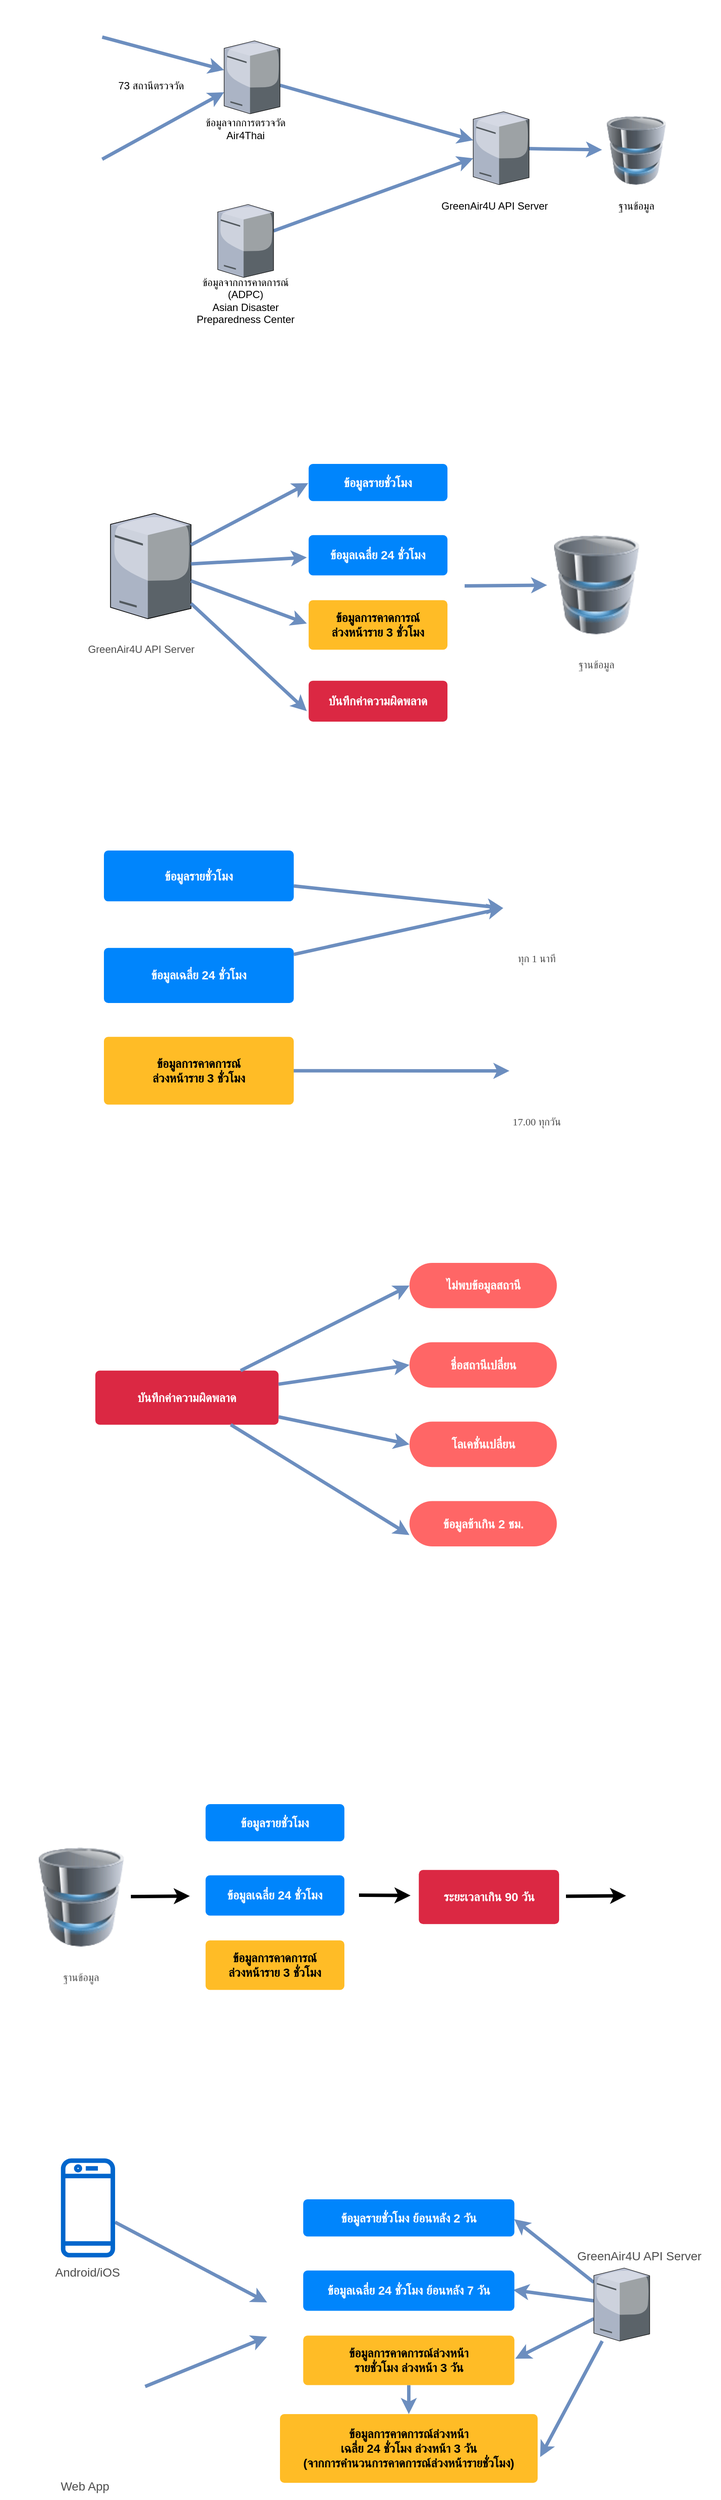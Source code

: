 <mxfile version="14.2.9" type="github">
  <diagram id="zh3HE5Sqc07CFCUgCEnf" name="Page-1">
    <mxGraphModel dx="992" dy="588" grid="1" gridSize="10" guides="1" tooltips="1" connect="1" arrows="1" fold="1" page="1" pageScale="1" pageWidth="850" pageHeight="1100" math="0" shadow="0">
      <root>
        <mxCell id="0" />
        <mxCell id="1" parent="0" />
        <mxCell id="6Dhc2FxLfwsOcZCqTkwx-10" style="orthogonalLoop=1;jettySize=auto;html=1;fillColor=#dae8fc;strokeColor=#6c8ebf;strokeWidth=4;rounded=0;" edge="1" parent="1" source="6Dhc2FxLfwsOcZCqTkwx-2">
          <mxGeometry relative="1" as="geometry">
            <mxPoint x="260" y="171.486" as="targetPoint" />
          </mxGeometry>
        </mxCell>
        <mxCell id="6Dhc2FxLfwsOcZCqTkwx-2" value="" style="shape=image;html=1;verticalAlign=top;verticalLabelPosition=bottom;labelBackgroundColor=#ffffff;imageAspect=0;aspect=fixed;image=https://cdn2.iconfinder.com/data/icons/public-services-filledoutline/64/PARKING_METER-transportation-urban-city-128.png" vertex="1" parent="1">
          <mxGeometry x="50" y="90" width="68" height="68" as="geometry" />
        </mxCell>
        <mxCell id="6Dhc2FxLfwsOcZCqTkwx-11" style="edgeStyle=none;orthogonalLoop=1;jettySize=auto;html=1;fillColor=#dae8fc;strokeColor=#6c8ebf;strokeWidth=4;rounded=0;" edge="1" parent="1" source="6Dhc2FxLfwsOcZCqTkwx-3">
          <mxGeometry relative="1" as="geometry">
            <mxPoint x="260" y="197.332" as="targetPoint" />
          </mxGeometry>
        </mxCell>
        <mxCell id="6Dhc2FxLfwsOcZCqTkwx-3" value="" style="shape=image;html=1;verticalAlign=top;verticalLabelPosition=bottom;labelBackgroundColor=#ffffff;imageAspect=0;aspect=fixed;image=https://cdn2.iconfinder.com/data/icons/public-services-filledoutline/64/PARKING_METER-transportation-urban-city-128.png" vertex="1" parent="1">
          <mxGeometry x="50" y="260" width="68" height="68" as="geometry" />
        </mxCell>
        <mxCell id="6Dhc2FxLfwsOcZCqTkwx-6" value="" style="shape=image;html=1;verticalAlign=top;verticalLabelPosition=bottom;labelBackgroundColor=#ffffff;imageAspect=0;aspect=fixed;image=https://cdn4.iconfinder.com/data/icons/essential-app-2/16/record-round-circle-dot-128.png" vertex="1" parent="1">
          <mxGeometry x="79" y="175" width="10" height="10" as="geometry" />
        </mxCell>
        <mxCell id="6Dhc2FxLfwsOcZCqTkwx-7" value="" style="shape=image;html=1;verticalAlign=top;verticalLabelPosition=bottom;labelBackgroundColor=#ffffff;imageAspect=0;aspect=fixed;image=https://cdn4.iconfinder.com/data/icons/essential-app-2/16/record-round-circle-dot-128.png" vertex="1" parent="1">
          <mxGeometry x="79" y="200" width="10" height="10" as="geometry" />
        </mxCell>
        <mxCell id="6Dhc2FxLfwsOcZCqTkwx-8" value="" style="shape=image;html=1;verticalAlign=top;verticalLabelPosition=bottom;labelBackgroundColor=#ffffff;imageAspect=0;aspect=fixed;image=https://cdn4.iconfinder.com/data/icons/essential-app-2/16/record-round-circle-dot-128.png" vertex="1" parent="1">
          <mxGeometry x="79" y="230" width="10" height="10" as="geometry" />
        </mxCell>
        <mxCell id="6Dhc2FxLfwsOcZCqTkwx-12" value="73 สถานีตรวจวัด" style="text;html=1;strokeColor=none;fillColor=none;align=center;verticalAlign=middle;whiteSpace=wrap;rounded=0;" vertex="1" parent="1">
          <mxGeometry x="130" y="175" width="90" height="30" as="geometry" />
        </mxCell>
        <mxCell id="6Dhc2FxLfwsOcZCqTkwx-13" value="ข้อมูลจากการตรวจวัด&lt;br&gt;Air4Thai" style="text;html=1;strokeColor=none;fillColor=none;align=center;verticalAlign=middle;whiteSpace=wrap;rounded=0;" vertex="1" parent="1">
          <mxGeometry x="220" y="230" width="130" height="20" as="geometry" />
        </mxCell>
        <mxCell id="6Dhc2FxLfwsOcZCqTkwx-15" value="ข้อมูลจากการคาดการณ์&lt;br&gt;(ADPC)&lt;br&gt;&lt;span style=&quot;font-family: &amp;#34;arial&amp;#34; , &amp;#34;helvetica neue&amp;#34; , &amp;#34;helvetica&amp;#34; , sans-serif ; background-color: rgb(255 , 255 , 255)&quot;&gt;Asian Disaster Preparedness Center&lt;/span&gt;" style="text;html=1;strokeColor=none;fillColor=none;align=center;verticalAlign=middle;whiteSpace=wrap;rounded=0;" vertex="1" parent="1">
          <mxGeometry x="220" y="430" width="130" height="20" as="geometry" />
        </mxCell>
        <mxCell id="6Dhc2FxLfwsOcZCqTkwx-21" style="edgeStyle=none;rounded=0;orthogonalLoop=1;jettySize=auto;html=1;strokeWidth=4;fillColor=#dae8fc;strokeColor=#6c8ebf;" edge="1" parent="1" source="6Dhc2FxLfwsOcZCqTkwx-16" target="6Dhc2FxLfwsOcZCqTkwx-18">
          <mxGeometry relative="1" as="geometry" />
        </mxCell>
        <mxCell id="6Dhc2FxLfwsOcZCqTkwx-16" value="" style="verticalLabelPosition=bottom;aspect=fixed;html=1;verticalAlign=top;strokeColor=none;align=center;outlineConnect=0;shape=mxgraph.citrix.license_server;" vertex="1" parent="1">
          <mxGeometry x="260" y="137.5" width="65" height="85" as="geometry" />
        </mxCell>
        <mxCell id="6Dhc2FxLfwsOcZCqTkwx-22" style="edgeStyle=none;rounded=0;orthogonalLoop=1;jettySize=auto;html=1;strokeWidth=4;fillColor=#dae8fc;strokeColor=#6c8ebf;" edge="1" parent="1" source="6Dhc2FxLfwsOcZCqTkwx-17" target="6Dhc2FxLfwsOcZCqTkwx-18">
          <mxGeometry relative="1" as="geometry" />
        </mxCell>
        <mxCell id="6Dhc2FxLfwsOcZCqTkwx-17" value="" style="verticalLabelPosition=bottom;aspect=fixed;html=1;verticalAlign=top;strokeColor=none;align=center;outlineConnect=0;shape=mxgraph.citrix.license_server;" vertex="1" parent="1">
          <mxGeometry x="252.5" y="328" width="65" height="85" as="geometry" />
        </mxCell>
        <mxCell id="6Dhc2FxLfwsOcZCqTkwx-23" style="edgeStyle=none;rounded=0;orthogonalLoop=1;jettySize=auto;html=1;strokeWidth=4;fillColor=#dae8fc;strokeColor=#6c8ebf;" edge="1" parent="1" source="6Dhc2FxLfwsOcZCqTkwx-18" target="6Dhc2FxLfwsOcZCqTkwx-20">
          <mxGeometry relative="1" as="geometry" />
        </mxCell>
        <mxCell id="6Dhc2FxLfwsOcZCqTkwx-18" value="" style="verticalLabelPosition=bottom;aspect=fixed;html=1;verticalAlign=top;strokeColor=none;align=center;outlineConnect=0;shape=mxgraph.citrix.license_server;" vertex="1" parent="1">
          <mxGeometry x="550" y="220" width="65" height="85" as="geometry" />
        </mxCell>
        <mxCell id="6Dhc2FxLfwsOcZCqTkwx-19" value="GreenAir4U API Server" style="text;html=1;strokeColor=none;fillColor=none;align=center;verticalAlign=middle;whiteSpace=wrap;rounded=0;" vertex="1" parent="1">
          <mxGeometry x="510" y="320" width="130" height="20" as="geometry" />
        </mxCell>
        <mxCell id="6Dhc2FxLfwsOcZCqTkwx-20" value="" style="image;html=1;image=img/lib/clip_art/computers/Database_128x128.png" vertex="1" parent="1">
          <mxGeometry x="700" y="225" width="80" height="80" as="geometry" />
        </mxCell>
        <mxCell id="6Dhc2FxLfwsOcZCqTkwx-24" value="ฐานข้อมูล" style="text;html=1;strokeColor=none;fillColor=none;align=center;verticalAlign=middle;whiteSpace=wrap;rounded=0;" vertex="1" parent="1">
          <mxGeometry x="675" y="320" width="130" height="20" as="geometry" />
        </mxCell>
        <mxCell id="6Dhc2FxLfwsOcZCqTkwx-43" value="" style="group;fontFamily=Verdana;" vertex="1" connectable="0" parent="1">
          <mxGeometry x="70" y="630" width="764.19" height="362" as="geometry" />
        </mxCell>
        <mxCell id="6Dhc2FxLfwsOcZCqTkwx-26" value="" style="verticalLabelPosition=bottom;aspect=fixed;html=1;verticalAlign=top;strokeColor=none;align=center;outlineConnect=0;shape=mxgraph.citrix.license_server;" vertex="1" parent="6Dhc2FxLfwsOcZCqTkwx-43">
          <mxGeometry x="57.675" y="57.674" width="93.721" height="122.558" as="geometry" />
        </mxCell>
        <mxCell id="6Dhc2FxLfwsOcZCqTkwx-27" value="&lt;font color=&quot;#4d4d4d&quot;&gt;GreenAir4U API Server&lt;/font&gt;" style="text;html=1;strokeColor=none;fillColor=none;align=center;verticalAlign=middle;whiteSpace=wrap;rounded=0;" vertex="1" parent="6Dhc2FxLfwsOcZCqTkwx-43">
          <mxGeometry y="201.86" width="187.443" height="28.837" as="geometry" />
        </mxCell>
        <mxCell id="6Dhc2FxLfwsOcZCqTkwx-30" value="ข้อมูลรายชั่วโมง" style="html=1;shadow=0;dashed=0;shape=mxgraph.bootstrap.rrect;rSize=5;strokeColor=none;strokeWidth=1;fillColor=#0085FC;fontColor=#FFFFFF;whiteSpace=wrap;align=center;verticalAlign=middle;spacingLeft=0;fontStyle=1;fontSize=14;spacing=5;" vertex="1" parent="6Dhc2FxLfwsOcZCqTkwx-43">
          <mxGeometry x="288.37" width="161.63" height="43.26" as="geometry" />
        </mxCell>
        <mxCell id="6Dhc2FxLfwsOcZCqTkwx-38" style="edgeStyle=none;rounded=0;orthogonalLoop=1;jettySize=auto;html=1;entryX=-0.003;entryY=0.517;entryDx=0;entryDy=0;entryPerimeter=0;strokeWidth=4;fillColor=#dae8fc;strokeColor=#6c8ebf;" edge="1" parent="6Dhc2FxLfwsOcZCqTkwx-43" source="6Dhc2FxLfwsOcZCqTkwx-26" target="6Dhc2FxLfwsOcZCqTkwx-30">
          <mxGeometry relative="1" as="geometry" />
        </mxCell>
        <mxCell id="6Dhc2FxLfwsOcZCqTkwx-31" value="" style="image;html=1;image=img/lib/clip_art/computers/Database_128x128.png" vertex="1" parent="6Dhc2FxLfwsOcZCqTkwx-43">
          <mxGeometry x="566.044" y="82.907" width="115.349" height="115.349" as="geometry" />
        </mxCell>
        <mxCell id="6Dhc2FxLfwsOcZCqTkwx-32" value="&lt;font face=&quot;Verdana&quot; color=&quot;#4d4d4d&quot;&gt;ฐานข้อมูล&lt;/font&gt;" style="text;html=1;strokeColor=none;fillColor=none;align=center;verticalAlign=middle;whiteSpace=wrap;rounded=0;" vertex="1" parent="6Dhc2FxLfwsOcZCqTkwx-43">
          <mxGeometry x="529.997" y="219.884" width="187.443" height="28.837" as="geometry" />
        </mxCell>
        <mxCell id="6Dhc2FxLfwsOcZCqTkwx-33" value="ข้อมูลเฉลี่ย 24 ชั่วโมง" style="html=1;shadow=0;dashed=0;shape=mxgraph.bootstrap.rrect;rSize=5;strokeColor=none;strokeWidth=1;fillColor=#0085FC;fontColor=#FFFFFF;whiteSpace=wrap;align=center;verticalAlign=middle;spacingLeft=0;fontStyle=1;fontSize=14;spacing=5;" vertex="1" parent="6Dhc2FxLfwsOcZCqTkwx-43">
          <mxGeometry x="288.37" y="82.91" width="161.63" height="46.86" as="geometry" />
        </mxCell>
        <mxCell id="6Dhc2FxLfwsOcZCqTkwx-39" style="edgeStyle=none;rounded=0;orthogonalLoop=1;jettySize=auto;html=1;entryX=-0.013;entryY=0.554;entryDx=0;entryDy=0;entryPerimeter=0;strokeWidth=4;fillColor=#dae8fc;strokeColor=#6c8ebf;" edge="1" parent="6Dhc2FxLfwsOcZCqTkwx-43" source="6Dhc2FxLfwsOcZCqTkwx-26" target="6Dhc2FxLfwsOcZCqTkwx-33">
          <mxGeometry relative="1" as="geometry" />
        </mxCell>
        <mxCell id="6Dhc2FxLfwsOcZCqTkwx-34" value="ข้อมูลการคาดการณ์&lt;br&gt;ล่วงหน้าราย 3 ชั่วโมง" style="html=1;shadow=0;dashed=0;shape=mxgraph.bootstrap.rrect;rSize=5;strokeColor=none;strokeWidth=1;fillColor=#FFBC26;fontColor=#000000;whiteSpace=wrap;align=center;verticalAlign=middle;spacingLeft=0;fontStyle=1;fontSize=14;spacing=5;" vertex="1" parent="6Dhc2FxLfwsOcZCqTkwx-43">
          <mxGeometry x="288.37" y="158.6" width="161.63" height="57.67" as="geometry" />
        </mxCell>
        <mxCell id="6Dhc2FxLfwsOcZCqTkwx-40" style="edgeStyle=none;rounded=0;orthogonalLoop=1;jettySize=auto;html=1;entryX=-0.013;entryY=0.471;entryDx=0;entryDy=0;entryPerimeter=0;strokeWidth=4;fillColor=#dae8fc;strokeColor=#6c8ebf;" edge="1" parent="6Dhc2FxLfwsOcZCqTkwx-43" source="6Dhc2FxLfwsOcZCqTkwx-26" target="6Dhc2FxLfwsOcZCqTkwx-34">
          <mxGeometry relative="1" as="geometry" />
        </mxCell>
        <mxCell id="6Dhc2FxLfwsOcZCqTkwx-37" value="บันทึกค่าความผิดพลาด" style="html=1;shadow=0;dashed=0;shape=mxgraph.bootstrap.rrect;rSize=5;strokeColor=none;strokeWidth=1;fillColor=#DB2843;fontColor=#FFFFFF;whiteSpace=wrap;align=center;verticalAlign=middle;spacingLeft=0;fontStyle=1;fontSize=14;spacing=5;" vertex="1" parent="6Dhc2FxLfwsOcZCqTkwx-43">
          <mxGeometry x="288.37" y="252.33" width="161.63" height="47.67" as="geometry" />
        </mxCell>
        <mxCell id="6Dhc2FxLfwsOcZCqTkwx-41" style="edgeStyle=none;rounded=0;orthogonalLoop=1;jettySize=auto;html=1;entryX=-0.013;entryY=0.742;entryDx=0;entryDy=0;entryPerimeter=0;strokeWidth=4;fillColor=#dae8fc;strokeColor=#6c8ebf;" edge="1" parent="6Dhc2FxLfwsOcZCqTkwx-43" source="6Dhc2FxLfwsOcZCqTkwx-26" target="6Dhc2FxLfwsOcZCqTkwx-37">
          <mxGeometry relative="1" as="geometry" />
        </mxCell>
        <mxCell id="6Dhc2FxLfwsOcZCqTkwx-44" value="" style="endArrow=classic;html=1;strokeWidth=4;fontFamily=Verdana;fillColor=#dae8fc;strokeColor=#6c8ebf;" edge="1" parent="6Dhc2FxLfwsOcZCqTkwx-43" target="6Dhc2FxLfwsOcZCqTkwx-31">
          <mxGeometry width="50" height="50" relative="1" as="geometry">
            <mxPoint x="470" y="142" as="sourcePoint" />
            <mxPoint x="520" y="93.95" as="targetPoint" />
          </mxGeometry>
        </mxCell>
        <mxCell id="6Dhc2FxLfwsOcZCqTkwx-72" value="" style="group" vertex="1" connectable="0" parent="1">
          <mxGeometry x="120" y="1080" width="669.07" height="335.61" as="geometry" />
        </mxCell>
        <mxCell id="6Dhc2FxLfwsOcZCqTkwx-48" value="ข้อมูลรายชั่วโมง" style="html=1;shadow=0;dashed=0;shape=mxgraph.bootstrap.rrect;rSize=5;strokeColor=none;strokeWidth=1;fillColor=#0085FC;fontColor=#FFFFFF;whiteSpace=wrap;align=center;verticalAlign=middle;spacingLeft=0;fontStyle=1;fontSize=14;spacing=5;" vertex="1" parent="6Dhc2FxLfwsOcZCqTkwx-72">
          <mxGeometry width="221.012" height="59.153" as="geometry" />
        </mxCell>
        <mxCell id="6Dhc2FxLfwsOcZCqTkwx-49" value="ข้อมูลเฉลี่ย 24 ชั่วโมง" style="html=1;shadow=0;dashed=0;shape=mxgraph.bootstrap.rrect;rSize=5;strokeColor=none;strokeWidth=1;fillColor=#0085FC;fontColor=#FFFFFF;whiteSpace=wrap;align=center;verticalAlign=middle;spacingLeft=0;fontStyle=1;fontSize=14;spacing=5;" vertex="1" parent="6Dhc2FxLfwsOcZCqTkwx-72">
          <mxGeometry y="113.369" width="221.012" height="64.075" as="geometry" />
        </mxCell>
        <mxCell id="6Dhc2FxLfwsOcZCqTkwx-50" value="ข้อมูลการคาดการณ์&lt;br&gt;ล่วงหน้าราย 3 ชั่วโมง" style="html=1;shadow=0;dashed=0;shape=mxgraph.bootstrap.rrect;rSize=5;strokeColor=none;strokeWidth=1;fillColor=#FFBC26;fontColor=#000000;whiteSpace=wrap;align=center;verticalAlign=middle;spacingLeft=0;fontStyle=1;fontSize=14;spacing=5;" vertex="1" parent="6Dhc2FxLfwsOcZCqTkwx-72">
          <mxGeometry y="216.866" width="221.012" height="78.857" as="geometry" />
        </mxCell>
        <mxCell id="6Dhc2FxLfwsOcZCqTkwx-51" value="" style="shape=image;html=1;verticalAlign=top;verticalLabelPosition=bottom;labelBackgroundColor=#ffffff;imageAspect=0;aspect=fixed;image=https://cdn1.iconfinder.com/data/icons/education-filled-outline-8/64/Education-Filled_20-128.png;fontFamily=Verdana;align=center;" vertex="1" parent="6Dhc2FxLfwsOcZCqTkwx-72">
          <mxGeometry x="464.914" y="27.348" width="79.308" height="79.308" as="geometry" />
        </mxCell>
        <mxCell id="6Dhc2FxLfwsOcZCqTkwx-69" style="edgeStyle=none;rounded=0;orthogonalLoop=1;jettySize=auto;html=1;entryX=0;entryY=0.5;entryDx=0;entryDy=0;strokeWidth=4;fontFamily=Verdana;fontSize=12;fillColor=#dae8fc;strokeColor=#6c8ebf;" edge="1" parent="6Dhc2FxLfwsOcZCqTkwx-72" source="6Dhc2FxLfwsOcZCqTkwx-48" target="6Dhc2FxLfwsOcZCqTkwx-51">
          <mxGeometry relative="1" as="geometry" />
        </mxCell>
        <mxCell id="6Dhc2FxLfwsOcZCqTkwx-70" style="edgeStyle=none;rounded=0;orthogonalLoop=1;jettySize=auto;html=1;entryX=0;entryY=0.5;entryDx=0;entryDy=0;strokeWidth=4;fontFamily=Verdana;fontSize=12;fillColor=#dae8fc;strokeColor=#6c8ebf;" edge="1" parent="6Dhc2FxLfwsOcZCqTkwx-72" source="6Dhc2FxLfwsOcZCqTkwx-49" target="6Dhc2FxLfwsOcZCqTkwx-51">
          <mxGeometry relative="1" as="geometry" />
        </mxCell>
        <mxCell id="6Dhc2FxLfwsOcZCqTkwx-52" value="" style="shape=image;html=1;verticalAlign=top;verticalLabelPosition=bottom;labelBackgroundColor=#ffffff;imageAspect=0;aspect=fixed;image=https://cdn1.iconfinder.com/data/icons/education-filled-outline-8/64/Education-Filled_20-128.png;fontFamily=Verdana;align=center;" vertex="1" parent="6Dhc2FxLfwsOcZCqTkwx-72">
          <mxGeometry x="472.133" y="216.866" width="79.308" height="79.308" as="geometry" />
        </mxCell>
        <mxCell id="6Dhc2FxLfwsOcZCqTkwx-71" style="edgeStyle=none;rounded=0;orthogonalLoop=1;jettySize=auto;html=1;entryX=0;entryY=0.5;entryDx=0;entryDy=0;strokeWidth=4;fontFamily=Verdana;fontSize=12;fillColor=#dae8fc;strokeColor=#6c8ebf;" edge="1" parent="6Dhc2FxLfwsOcZCqTkwx-72" source="6Dhc2FxLfwsOcZCqTkwx-50" target="6Dhc2FxLfwsOcZCqTkwx-52">
          <mxGeometry relative="1" as="geometry" />
        </mxCell>
        <mxCell id="6Dhc2FxLfwsOcZCqTkwx-67" value="&lt;font face=&quot;Verdana&quot; color=&quot;#4d4d4d&quot; style=&quot;font-size: 12px;&quot;&gt;ทุก 1 นาที&lt;/font&gt;" style="text;html=1;strokeColor=none;fillColor=none;align=center;verticalAlign=middle;whiteSpace=wrap;rounded=0;fontSize=12;" vertex="1" parent="6Dhc2FxLfwsOcZCqTkwx-72">
          <mxGeometry x="376.412" y="106.66" width="256.308" height="39.431" as="geometry" />
        </mxCell>
        <mxCell id="6Dhc2FxLfwsOcZCqTkwx-68" value="&lt;font color=&quot;#4d4d4d&quot; face=&quot;Verdana&quot;&gt;17.00 ทุกวัน&lt;/font&gt;" style="text;html=1;strokeColor=none;fillColor=none;align=center;verticalAlign=middle;whiteSpace=wrap;rounded=0;fontSize=12;" vertex="1" parent="6Dhc2FxLfwsOcZCqTkwx-72">
          <mxGeometry x="376.412" y="296.179" width="256.308" height="39.431" as="geometry" />
        </mxCell>
        <mxCell id="6Dhc2FxLfwsOcZCqTkwx-73" value="บันทึกค่าความผิดพลาด" style="html=1;shadow=0;dashed=0;shape=mxgraph.bootstrap.rrect;rSize=5;strokeColor=none;strokeWidth=1;fillColor=#DB2843;fontColor=#FFFFFF;whiteSpace=wrap;align=center;verticalAlign=middle;spacingLeft=0;fontStyle=1;fontSize=14;spacing=5;" vertex="1" parent="1">
          <mxGeometry x="110" y="1685.4" width="213.351" height="62.924" as="geometry" />
        </mxCell>
        <mxCell id="6Dhc2FxLfwsOcZCqTkwx-74" value="ชื่อสถานีเปลี่ยน" style="rounded=1;whiteSpace=wrap;html=1;arcSize=50;strokeColor=none;strokeWidth=1;fontColor=#FFFFFF;whiteSpace=wrap;align=center;verticalAlign=middle;spacingLeft=0;fontStyle=1;fontSize=14;spacing=10;fillColor=#FF6666;" vertex="1" parent="1">
          <mxGeometry x="475.757" y="1652.4" width="171.599" height="52.8" as="geometry" />
        </mxCell>
        <mxCell id="6Dhc2FxLfwsOcZCqTkwx-79" style="edgeStyle=none;rounded=0;orthogonalLoop=1;jettySize=auto;html=1;entryX=0;entryY=0.5;entryDx=0;entryDy=0;strokeWidth=4;fontFamily=Verdana;fontSize=12;fillColor=#dae8fc;strokeColor=#6c8ebf;" edge="1" parent="1" source="6Dhc2FxLfwsOcZCqTkwx-73" target="6Dhc2FxLfwsOcZCqTkwx-74">
          <mxGeometry x="110" y="1560" as="geometry" />
        </mxCell>
        <mxCell id="6Dhc2FxLfwsOcZCqTkwx-75" value="โลเคชั่นเปลี่ยน" style="rounded=1;whiteSpace=wrap;html=1;arcSize=50;strokeColor=none;strokeWidth=1;fontColor=#FFFFFF;whiteSpace=wrap;align=center;verticalAlign=middle;spacingLeft=0;fontStyle=1;fontSize=14;spacing=10;fillColor=#FF6666;" vertex="1" parent="1">
          <mxGeometry x="475.771" y="1744.8" width="171.599" height="52.8" as="geometry" />
        </mxCell>
        <mxCell id="6Dhc2FxLfwsOcZCqTkwx-80" style="edgeStyle=none;rounded=0;orthogonalLoop=1;jettySize=auto;html=1;entryX=0;entryY=0.5;entryDx=0;entryDy=0;strokeWidth=4;fontFamily=Verdana;fontSize=12;fillColor=#dae8fc;strokeColor=#6c8ebf;" edge="1" parent="1" source="6Dhc2FxLfwsOcZCqTkwx-73" target="6Dhc2FxLfwsOcZCqTkwx-75">
          <mxGeometry x="110" y="1560" as="geometry" />
        </mxCell>
        <mxCell id="6Dhc2FxLfwsOcZCqTkwx-76" value="ข้อมูลช้าเกิน 2 ชม." style="rounded=1;whiteSpace=wrap;html=1;arcSize=50;strokeColor=none;strokeWidth=1;fontColor=#FFFFFF;whiteSpace=wrap;align=center;verticalAlign=middle;spacingLeft=0;fontStyle=1;fontSize=14;spacing=10;fillColor=#FF6666;" vertex="1" parent="1">
          <mxGeometry x="475.757" y="1837.2" width="171.599" height="52.8" as="geometry" />
        </mxCell>
        <mxCell id="6Dhc2FxLfwsOcZCqTkwx-81" style="edgeStyle=none;rounded=0;orthogonalLoop=1;jettySize=auto;html=1;entryX=0;entryY=0.75;entryDx=0;entryDy=0;strokeWidth=4;fontFamily=Verdana;fontSize=12;fillColor=#dae8fc;strokeColor=#6c8ebf;" edge="1" parent="1" source="6Dhc2FxLfwsOcZCqTkwx-73" target="6Dhc2FxLfwsOcZCqTkwx-76">
          <mxGeometry x="110" y="1560" as="geometry" />
        </mxCell>
        <mxCell id="6Dhc2FxLfwsOcZCqTkwx-77" value="ไม่พบข้อมูลสถานี" style="rounded=1;whiteSpace=wrap;html=1;arcSize=50;strokeColor=none;strokeWidth=1;fontColor=#FFFFFF;whiteSpace=wrap;align=center;verticalAlign=middle;spacingLeft=0;fontStyle=1;fontSize=14;spacing=10;fillColor=#FF6666;" vertex="1" parent="1">
          <mxGeometry x="475.771" y="1560" width="171.599" height="52.8" as="geometry" />
        </mxCell>
        <mxCell id="6Dhc2FxLfwsOcZCqTkwx-78" style="edgeStyle=none;rounded=0;orthogonalLoop=1;jettySize=auto;html=1;entryX=0;entryY=0.5;entryDx=0;entryDy=0;strokeWidth=4;fontFamily=Verdana;fontSize=12;fillColor=#dae8fc;strokeColor=#6c8ebf;" edge="1" parent="1" source="6Dhc2FxLfwsOcZCqTkwx-73" target="6Dhc2FxLfwsOcZCqTkwx-77">
          <mxGeometry x="110" y="1560" as="geometry" />
        </mxCell>
        <mxCell id="6Dhc2FxLfwsOcZCqTkwx-83" value="ข้อมูลรายชั่วโมง" style="html=1;shadow=0;dashed=0;shape=mxgraph.bootstrap.rrect;rSize=5;strokeColor=none;strokeWidth=1;fillColor=#0085FC;fontColor=#FFFFFF;whiteSpace=wrap;align=center;verticalAlign=middle;spacingLeft=0;fontStyle=1;fontSize=14;spacing=5;" vertex="1" parent="1">
          <mxGeometry x="238.37" y="2189.99" width="161.63" height="43.26" as="geometry" />
        </mxCell>
        <mxCell id="6Dhc2FxLfwsOcZCqTkwx-96" style="edgeStyle=none;rounded=0;orthogonalLoop=1;jettySize=auto;html=1;strokeWidth=4;fontFamily=Verdana;fontSize=12;" edge="1" parent="1" source="6Dhc2FxLfwsOcZCqTkwx-84">
          <mxGeometry relative="1" as="geometry">
            <mxPoint x="220" y="2297" as="targetPoint" />
          </mxGeometry>
        </mxCell>
        <mxCell id="6Dhc2FxLfwsOcZCqTkwx-84" value="" style="image;html=1;image=img/lib/clip_art/computers/Database_128x128.png" vertex="1" parent="1">
          <mxGeometry x="36.044" y="2240.447" width="115.349" height="115.349" as="geometry" />
        </mxCell>
        <mxCell id="6Dhc2FxLfwsOcZCqTkwx-85" value="&lt;font face=&quot;Verdana&quot; color=&quot;#4d4d4d&quot;&gt;ฐานข้อมูล&lt;/font&gt;" style="text;html=1;strokeColor=none;fillColor=none;align=center;verticalAlign=middle;whiteSpace=wrap;rounded=0;" vertex="1" parent="1">
          <mxGeometry x="-0.003" y="2377.424" width="187.443" height="28.837" as="geometry" />
        </mxCell>
        <mxCell id="6Dhc2FxLfwsOcZCqTkwx-97" style="edgeStyle=none;rounded=0;orthogonalLoop=1;jettySize=auto;html=1;strokeWidth=4;fontFamily=Verdana;fontSize=12;" edge="1" parent="1">
          <mxGeometry relative="1" as="geometry">
            <mxPoint x="477" y="2296.33" as="targetPoint" />
            <mxPoint x="417" y="2296" as="sourcePoint" />
          </mxGeometry>
        </mxCell>
        <mxCell id="6Dhc2FxLfwsOcZCqTkwx-86" value="ข้อมูลเฉลี่ย 24 ชั่วโมง" style="html=1;shadow=0;dashed=0;shape=mxgraph.bootstrap.rrect;rSize=5;strokeColor=none;strokeWidth=1;fillColor=#0085FC;fontColor=#FFFFFF;whiteSpace=wrap;align=center;verticalAlign=middle;spacingLeft=0;fontStyle=1;fontSize=14;spacing=5;" vertex="1" parent="1">
          <mxGeometry x="238.37" y="2272.9" width="161.63" height="46.86" as="geometry" />
        </mxCell>
        <mxCell id="6Dhc2FxLfwsOcZCqTkwx-87" value="ข้อมูลการคาดการณ์&lt;br&gt;ล่วงหน้าราย 3 ชั่วโมง" style="html=1;shadow=0;dashed=0;shape=mxgraph.bootstrap.rrect;rSize=5;strokeColor=none;strokeWidth=1;fillColor=#FFBC26;fontColor=#000000;whiteSpace=wrap;align=center;verticalAlign=middle;spacingLeft=0;fontStyle=1;fontSize=14;spacing=5;" vertex="1" parent="1">
          <mxGeometry x="238.37" y="2348.59" width="161.63" height="57.67" as="geometry" />
        </mxCell>
        <mxCell id="6Dhc2FxLfwsOcZCqTkwx-98" style="edgeStyle=none;rounded=0;orthogonalLoop=1;jettySize=auto;html=1;strokeWidth=4;fontFamily=Verdana;fontSize=12;" edge="1" parent="1">
          <mxGeometry relative="1" as="geometry">
            <mxPoint x="658" y="2297.306" as="sourcePoint" />
            <mxPoint x="728" y="2296.601" as="targetPoint" />
          </mxGeometry>
        </mxCell>
        <mxCell id="6Dhc2FxLfwsOcZCqTkwx-90" value="ระยะเวลาเกิน 90 วัน" style="html=1;shadow=0;dashed=0;shape=mxgraph.bootstrap.rrect;rSize=5;strokeColor=none;strokeWidth=1;fillColor=#DB2843;fontColor=#FFFFFF;whiteSpace=wrap;align=center;verticalAlign=middle;spacingLeft=0;fontStyle=1;fontSize=14;spacing=5;" vertex="1" parent="1">
          <mxGeometry x="486.65" y="2266.67" width="163.35" height="62.92" as="geometry" />
        </mxCell>
        <mxCell id="6Dhc2FxLfwsOcZCqTkwx-92" value="" style="shape=image;html=1;verticalAlign=top;verticalLabelPosition=bottom;labelBackgroundColor=#ffffff;imageAspect=0;aspect=fixed;image=https://cdn4.iconfinder.com/data/icons/general-office/91/General_Office_24-128.png;fillColor=#FF6666;fontFamily=Verdana;fontSize=12;align=center;" vertex="1" parent="1">
          <mxGeometry x="720" y="2245.46" width="101.26" height="101.26" as="geometry" />
        </mxCell>
        <mxCell id="6Dhc2FxLfwsOcZCqTkwx-122" style="edgeStyle=none;rounded=0;orthogonalLoop=1;jettySize=auto;html=1;entryX=0.999;entryY=0.536;entryDx=0;entryDy=0;entryPerimeter=0;strokeWidth=4;fontFamily=Verdana;fontSize=12;fillColor=#dae8fc;strokeColor=#6c8ebf;" edge="1" parent="1" source="6Dhc2FxLfwsOcZCqTkwx-100" target="6Dhc2FxLfwsOcZCqTkwx-117">
          <mxGeometry relative="1" as="geometry" />
        </mxCell>
        <mxCell id="6Dhc2FxLfwsOcZCqTkwx-123" style="edgeStyle=none;rounded=0;orthogonalLoop=1;jettySize=auto;html=1;entryX=0.994;entryY=0.483;entryDx=0;entryDy=0;entryPerimeter=0;strokeWidth=4;fontFamily=Verdana;fontSize=12;fillColor=#dae8fc;strokeColor=#6c8ebf;" edge="1" parent="1" source="6Dhc2FxLfwsOcZCqTkwx-100" target="6Dhc2FxLfwsOcZCqTkwx-118">
          <mxGeometry relative="1" as="geometry" />
        </mxCell>
        <mxCell id="6Dhc2FxLfwsOcZCqTkwx-124" style="edgeStyle=none;rounded=0;orthogonalLoop=1;jettySize=auto;html=1;entryX=1.004;entryY=0.467;entryDx=0;entryDy=0;entryPerimeter=0;strokeWidth=4;fontFamily=Verdana;fontSize=12;fillColor=#dae8fc;strokeColor=#6c8ebf;" edge="1" parent="1" source="6Dhc2FxLfwsOcZCqTkwx-100" target="6Dhc2FxLfwsOcZCqTkwx-119">
          <mxGeometry relative="1" as="geometry" />
        </mxCell>
        <mxCell id="6Dhc2FxLfwsOcZCqTkwx-125" style="edgeStyle=none;rounded=0;orthogonalLoop=1;jettySize=auto;html=1;strokeWidth=4;fontFamily=Verdana;fontSize=12;fillColor=#dae8fc;strokeColor=#6c8ebf;" edge="1" parent="1" source="6Dhc2FxLfwsOcZCqTkwx-100">
          <mxGeometry relative="1" as="geometry">
            <mxPoint x="627.93" y="2950.0" as="targetPoint" />
          </mxGeometry>
        </mxCell>
        <mxCell id="6Dhc2FxLfwsOcZCqTkwx-100" value="" style="verticalLabelPosition=bottom;aspect=fixed;html=1;verticalAlign=top;strokeColor=none;align=center;outlineConnect=0;shape=mxgraph.citrix.license_server;" vertex="1" parent="1">
          <mxGeometry x="690.43" y="2730" width="65" height="85" as="geometry" />
        </mxCell>
        <mxCell id="6Dhc2FxLfwsOcZCqTkwx-116" value="&lt;font color=&quot;#4d4d4d&quot; style=&quot;font-size: 14px;&quot;&gt;GreenAir4U API Server&lt;/font&gt;" style="text;html=1;strokeColor=none;fillColor=none;align=center;verticalAlign=middle;whiteSpace=wrap;rounded=0;fontSize=14;" vertex="1" parent="1">
          <mxGeometry x="650" y="2701.16" width="187.443" height="28.837" as="geometry" />
        </mxCell>
        <mxCell id="6Dhc2FxLfwsOcZCqTkwx-117" value="ข้อมูลรายชั่วโมง ย้อนหลัง 2 วัน" style="html=1;shadow=0;dashed=0;shape=mxgraph.bootstrap.rrect;rSize=5;strokeColor=none;strokeWidth=1;fillColor=#0085FC;fontColor=#FFFFFF;whiteSpace=wrap;align=center;verticalAlign=middle;spacingLeft=0;fontStyle=1;fontSize=14;spacing=5;" vertex="1" parent="1">
          <mxGeometry x="352.06" y="2650" width="245.87" height="43.26" as="geometry" />
        </mxCell>
        <mxCell id="6Dhc2FxLfwsOcZCqTkwx-118" value="ข้อมูลเฉลี่ย 24 ชั่วโมง ย้อนหลัง 7 วัน" style="html=1;shadow=0;dashed=0;shape=mxgraph.bootstrap.rrect;rSize=5;strokeColor=none;strokeWidth=1;fillColor=#0085FC;fontColor=#FFFFFF;whiteSpace=wrap;align=center;verticalAlign=middle;spacingLeft=0;fontStyle=1;fontSize=14;spacing=5;" vertex="1" parent="1">
          <mxGeometry x="352.06" y="2732.91" width="245.87" height="46.86" as="geometry" />
        </mxCell>
        <mxCell id="6Dhc2FxLfwsOcZCqTkwx-121" style="edgeStyle=none;rounded=0;orthogonalLoop=1;jettySize=auto;html=1;entryX=0.5;entryY=0;entryDx=0;entryDy=0;entryPerimeter=0;strokeWidth=4;fontFamily=Verdana;fontSize=12;fillColor=#dae8fc;strokeColor=#6c8ebf;" edge="1" parent="1" source="6Dhc2FxLfwsOcZCqTkwx-119" target="6Dhc2FxLfwsOcZCqTkwx-120">
          <mxGeometry relative="1" as="geometry" />
        </mxCell>
        <mxCell id="6Dhc2FxLfwsOcZCqTkwx-119" value="ข้อมูลการคาดการณ์ล่วงหน้า&lt;br&gt;รายชั่วโมง ล่วงหน้า 3 วัน" style="html=1;shadow=0;dashed=0;shape=mxgraph.bootstrap.rrect;rSize=5;strokeColor=none;strokeWidth=1;fillColor=#FFBC26;fontColor=#000000;whiteSpace=wrap;align=center;verticalAlign=middle;spacingLeft=0;fontStyle=1;fontSize=14;spacing=5;" vertex="1" parent="1">
          <mxGeometry x="352.06" y="2808.6" width="245.87" height="57.67" as="geometry" />
        </mxCell>
        <mxCell id="6Dhc2FxLfwsOcZCqTkwx-120" value="ข้อมูลการคาดการณ์ล่วงหน้า&lt;br&gt;เฉลี่ย 24 ชั่วโมง ล่วงหน้า 3 วัน&lt;br&gt;(จากการคำนวนการคาดการณ์ล่วงหน้ารายชั่วโมง)" style="html=1;shadow=0;dashed=0;shape=mxgraph.bootstrap.rrect;rSize=5;strokeColor=none;strokeWidth=1;fillColor=#FFBC26;fontColor=#000000;whiteSpace=wrap;align=center;verticalAlign=middle;spacingLeft=0;fontStyle=1;fontSize=14;spacing=5;" vertex="1" parent="1">
          <mxGeometry x="325" y="2900" width="300" height="80" as="geometry" />
        </mxCell>
        <mxCell id="6Dhc2FxLfwsOcZCqTkwx-128" style="edgeStyle=none;rounded=0;orthogonalLoop=1;jettySize=auto;html=1;strokeWidth=4;fontFamily=Verdana;fontSize=14;fillColor=#dae8fc;strokeColor=#6c8ebf;" edge="1" parent="1" source="6Dhc2FxLfwsOcZCqTkwx-126">
          <mxGeometry relative="1" as="geometry">
            <mxPoint x="310" y="2770.0" as="targetPoint" />
          </mxGeometry>
        </mxCell>
        <mxCell id="6Dhc2FxLfwsOcZCqTkwx-126" value="" style="outlineConnect=0;strokeColor=#6c8ebf;dashed=0;verticalLabelPosition=bottom;verticalAlign=top;align=center;html=1;fontSize=12;fontStyle=0;aspect=fixed;pointerEvents=1;shape=mxgraph.aws4.mobile_client;fillColor=#0066CC;" vertex="1" parent="1">
          <mxGeometry x="69.92" y="2600" width="63.08" height="120" as="geometry" />
        </mxCell>
        <mxCell id="6Dhc2FxLfwsOcZCqTkwx-127" value="&lt;font color=&quot;#4d4d4d&quot; style=&quot;font-size: 14px;&quot;&gt;Android/iOS&lt;/font&gt;" style="text;html=1;strokeColor=none;fillColor=none;align=center;verticalAlign=middle;whiteSpace=wrap;rounded=0;fontSize=14;" vertex="1" parent="1">
          <mxGeometry x="31.46" y="2721" width="140" height="28.84" as="geometry" />
        </mxCell>
        <mxCell id="6Dhc2FxLfwsOcZCqTkwx-130" style="edgeStyle=none;rounded=0;orthogonalLoop=1;jettySize=auto;html=1;strokeWidth=4;fontFamily=Verdana;fontSize=14;fillColor=#dae8fc;strokeColor=#6c8ebf;" edge="1" parent="1" source="6Dhc2FxLfwsOcZCqTkwx-129">
          <mxGeometry relative="1" as="geometry">
            <mxPoint x="310" y="2810.0" as="targetPoint" />
          </mxGeometry>
        </mxCell>
        <mxCell id="6Dhc2FxLfwsOcZCqTkwx-129" value="" style="shape=image;html=1;verticalAlign=top;verticalLabelPosition=bottom;labelBackgroundColor=#ffffff;imageAspect=0;aspect=fixed;image=https://cdn2.iconfinder.com/data/icons/bitsies/128/Application-128.png;fillColor=#0066CC;fontFamily=Verdana;fontSize=14;align=center;" vertex="1" parent="1">
          <mxGeometry x="40" y="2830" width="128" height="128" as="geometry" />
        </mxCell>
        <mxCell id="6Dhc2FxLfwsOcZCqTkwx-131" value="&lt;font color=&quot;#4d4d4d&quot;&gt;Web App&lt;/font&gt;" style="text;html=1;strokeColor=none;fillColor=none;align=center;verticalAlign=middle;whiteSpace=wrap;rounded=0;fontSize=14;" vertex="1" parent="1">
          <mxGeometry x="28" y="2970" width="140" height="28.84" as="geometry" />
        </mxCell>
      </root>
    </mxGraphModel>
  </diagram>
</mxfile>
